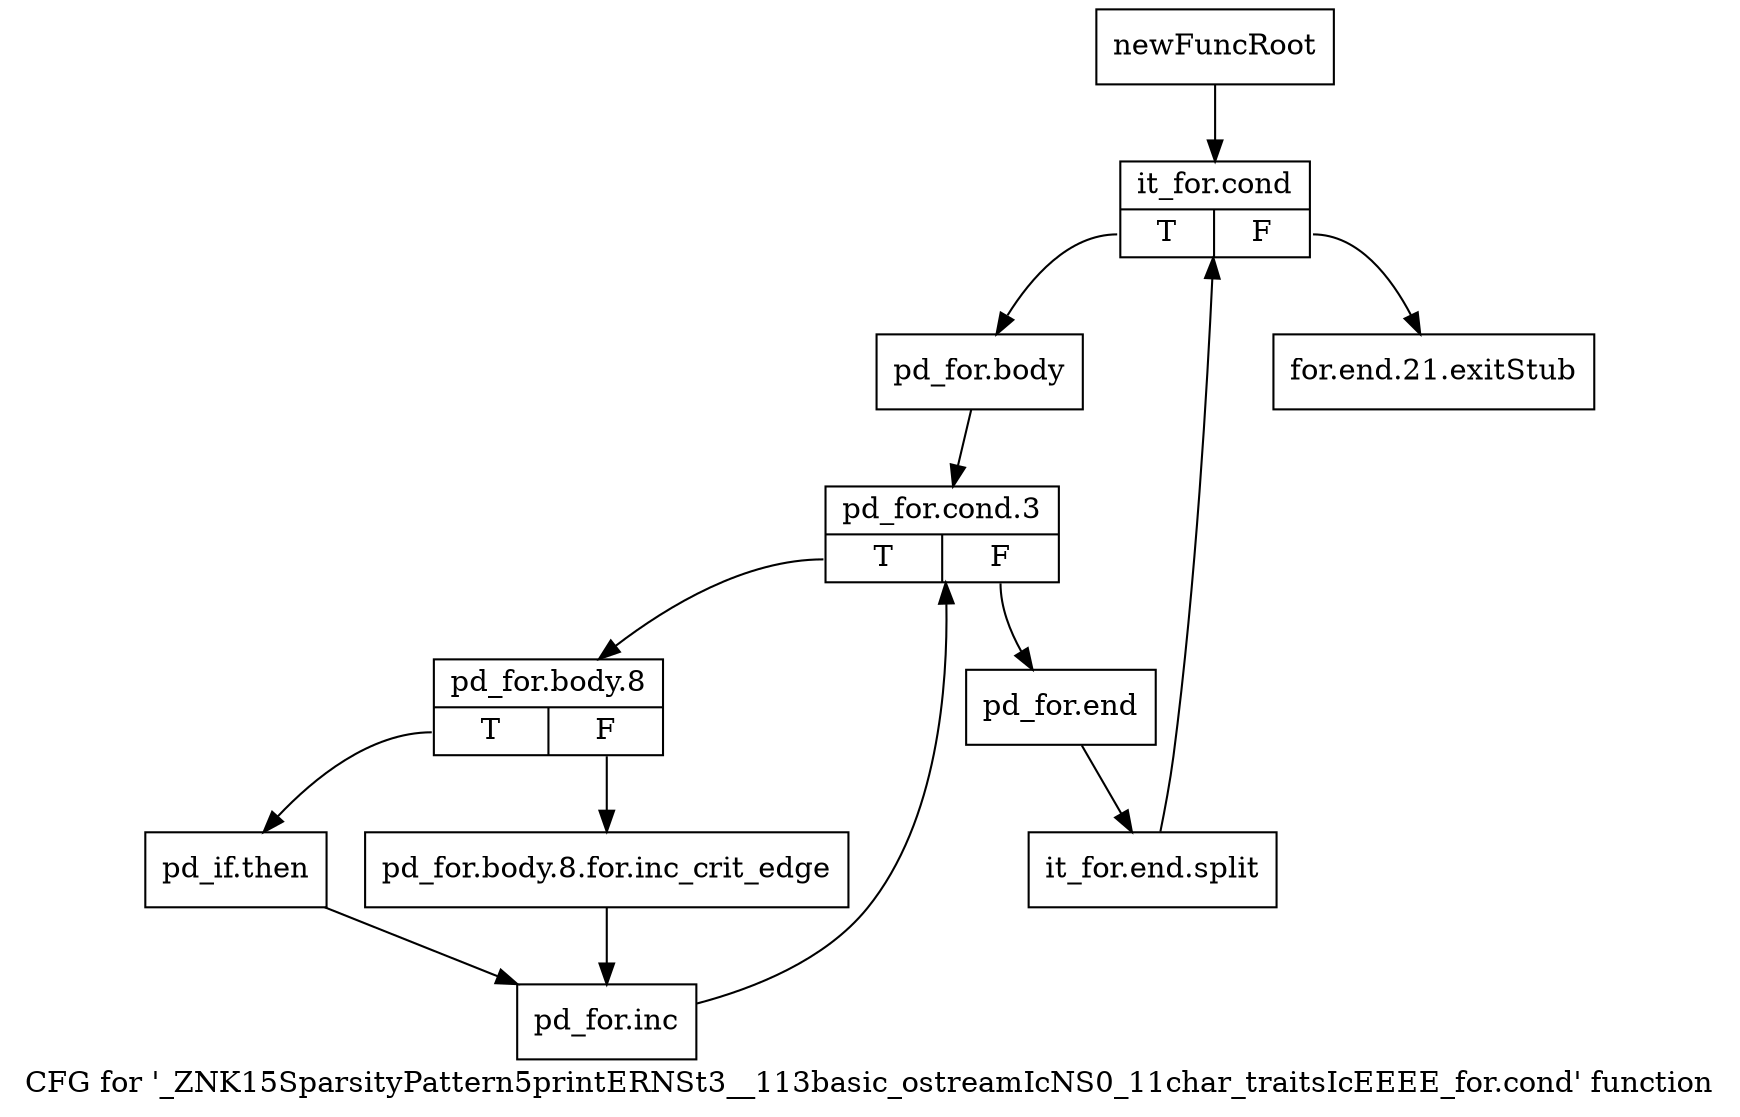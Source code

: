 digraph "CFG for '_ZNK15SparsityPattern5printERNSt3__113basic_ostreamIcNS0_11char_traitsIcEEEE_for.cond' function" {
	label="CFG for '_ZNK15SparsityPattern5printERNSt3__113basic_ostreamIcNS0_11char_traitsIcEEEE_for.cond' function";

	Node0x973e900 [shape=record,label="{newFuncRoot}"];
	Node0x973e900 -> Node0x973e9a0;
	Node0x973e950 [shape=record,label="{for.end.21.exitStub}"];
	Node0x973e9a0 [shape=record,label="{it_for.cond|{<s0>T|<s1>F}}"];
	Node0x973e9a0:s0 -> Node0x973e9f0;
	Node0x973e9a0:s1 -> Node0x973e950;
	Node0x973e9f0 [shape=record,label="{pd_for.body}"];
	Node0x973e9f0 -> Node0x973ea40;
	Node0x973ea40 [shape=record,label="{pd_for.cond.3|{<s0>T|<s1>F}}"];
	Node0x973ea40:s0 -> Node0x973eae0;
	Node0x973ea40:s1 -> Node0x973ea90;
	Node0x973ea90 [shape=record,label="{pd_for.end}"];
	Node0x973ea90 -> Node0xab47380;
	Node0xab47380 [shape=record,label="{it_for.end.split}"];
	Node0xab47380 -> Node0x973e9a0;
	Node0x973eae0 [shape=record,label="{pd_for.body.8|{<s0>T|<s1>F}}"];
	Node0x973eae0:s0 -> Node0x973eb80;
	Node0x973eae0:s1 -> Node0x973eb30;
	Node0x973eb30 [shape=record,label="{pd_for.body.8.for.inc_crit_edge}"];
	Node0x973eb30 -> Node0x973ebd0;
	Node0x973eb80 [shape=record,label="{pd_if.then}"];
	Node0x973eb80 -> Node0x973ebd0;
	Node0x973ebd0 [shape=record,label="{pd_for.inc}"];
	Node0x973ebd0 -> Node0x973ea40;
}
